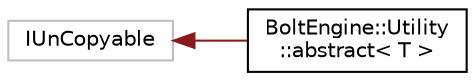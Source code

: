 digraph "Graphical Class Hierarchy"
{
  edge [fontname="Helvetica",fontsize="10",labelfontname="Helvetica",labelfontsize="10"];
  node [fontname="Helvetica",fontsize="10",shape=record];
  rankdir="LR";
  Node1 [label="IUnCopyable",height=0.2,width=0.4,color="grey75", fillcolor="white", style="filled"];
  Node1 -> Node2 [dir="back",color="firebrick4",fontsize="10",style="solid",fontname="Helvetica"];
  Node2 [label="BoltEngine::Utility\l::abstract\< T \>",height=0.2,width=0.4,color="black", fillcolor="white", style="filled",URL="$class_bolt_engine_1_1_utility_1_1abstract.html",tooltip="A class for singleton. "];
}
